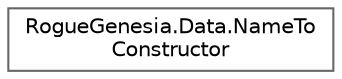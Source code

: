 digraph "Graphical Class Hierarchy"
{
 // LATEX_PDF_SIZE
  bgcolor="transparent";
  edge [fontname=Helvetica,fontsize=10,labelfontname=Helvetica,labelfontsize=10];
  node [fontname=Helvetica,fontsize=10,shape=box,height=0.2,width=0.4];
  rankdir="LR";
  Node0 [label="RogueGenesia.Data.NameTo\lConstructor",height=0.2,width=0.4,color="grey40", fillcolor="white", style="filled",URL="$struct_rogue_genesia_1_1_data_1_1_name_to_constructor.html",tooltip=" "];
}
